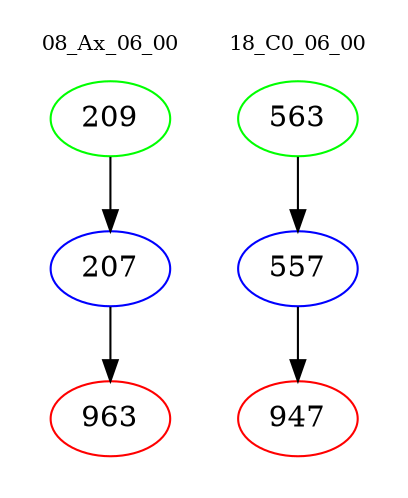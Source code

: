 digraph{
subgraph cluster_0 {
color = white
label = "08_Ax_06_00";
fontsize=10;
T0_209 [label="209", color="green"]
T0_209 -> T0_207 [color="black"]
T0_207 [label="207", color="blue"]
T0_207 -> T0_963 [color="black"]
T0_963 [label="963", color="red"]
}
subgraph cluster_1 {
color = white
label = "18_C0_06_00";
fontsize=10;
T1_563 [label="563", color="green"]
T1_563 -> T1_557 [color="black"]
T1_557 [label="557", color="blue"]
T1_557 -> T1_947 [color="black"]
T1_947 [label="947", color="red"]
}
}
